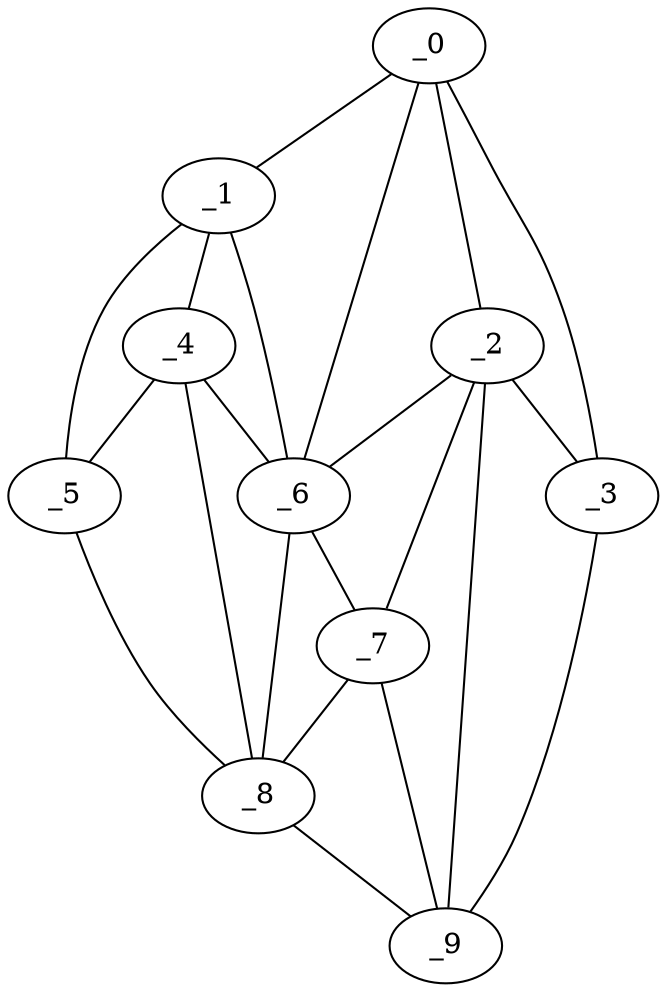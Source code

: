 graph "obj77__305.gxl" {
	_0	 [x=20,
		y=74];
	_1	 [x=27,
		y=9];
	_0 -- _1	 [valence=1];
	_2	 [x=59,
		y=83];
	_0 -- _2	 [valence=1];
	_3	 [x=59,
		y=124];
	_0 -- _3	 [valence=1];
	_6	 [x=77,
		y=42];
	_0 -- _6	 [valence=2];
	_4	 [x=72,
		y=15];
	_1 -- _4	 [valence=1];
	_5	 [x=74,
		y=8];
	_1 -- _5	 [valence=1];
	_1 -- _6	 [valence=2];
	_2 -- _3	 [valence=2];
	_2 -- _6	 [valence=2];
	_7	 [x=77,
		y=71];
	_2 -- _7	 [valence=2];
	_9	 [x=112,
		y=94];
	_2 -- _9	 [valence=2];
	_3 -- _9	 [valence=1];
	_4 -- _5	 [valence=2];
	_4 -- _6	 [valence=2];
	_8	 [x=111,
		y=53];
	_4 -- _8	 [valence=1];
	_5 -- _8	 [valence=1];
	_6 -- _7	 [valence=2];
	_6 -- _8	 [valence=2];
	_7 -- _8	 [valence=2];
	_7 -- _9	 [valence=2];
	_8 -- _9	 [valence=1];
}
